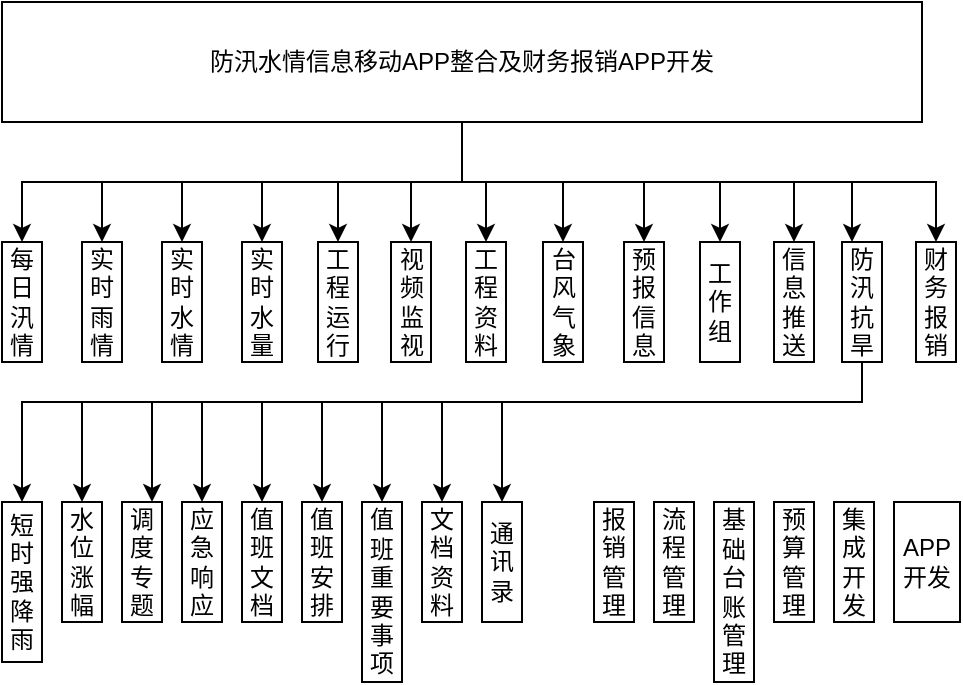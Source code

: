 <mxfile version="10.9.6" type="github"><diagram id="qvx9LAHxHfA9EjNs1QSS" name="Page-1"><mxGraphModel dx="868" dy="456" grid="1" gridSize="10" guides="1" tooltips="1" connect="1" arrows="1" fold="1" page="1" pageScale="1" pageWidth="827" pageHeight="1169" math="0" shadow="0"><root><mxCell id="0"/><mxCell id="1" parent="0"/><mxCell id="SEAwow5dpvRGz6BitIV--26" style="edgeStyle=orthogonalEdgeStyle;rounded=0;orthogonalLoop=1;jettySize=auto;html=1;entryX=0.5;entryY=0;entryDx=0;entryDy=0;" edge="1" parent="1" source="SEAwow5dpvRGz6BitIV--1" target="SEAwow5dpvRGz6BitIV--6"><mxGeometry relative="1" as="geometry"/></mxCell><mxCell id="SEAwow5dpvRGz6BitIV--27" style="edgeStyle=orthogonalEdgeStyle;rounded=0;orthogonalLoop=1;jettySize=auto;html=1;entryX=0.5;entryY=0;entryDx=0;entryDy=0;" edge="1" parent="1" source="SEAwow5dpvRGz6BitIV--1" target="SEAwow5dpvRGz6BitIV--17"><mxGeometry relative="1" as="geometry"/></mxCell><mxCell id="SEAwow5dpvRGz6BitIV--28" style="edgeStyle=orthogonalEdgeStyle;rounded=0;orthogonalLoop=1;jettySize=auto;html=1;entryX=0.5;entryY=0;entryDx=0;entryDy=0;" edge="1" parent="1" source="SEAwow5dpvRGz6BitIV--1" target="SEAwow5dpvRGz6BitIV--8"><mxGeometry relative="1" as="geometry"/></mxCell><mxCell id="SEAwow5dpvRGz6BitIV--30" style="edgeStyle=orthogonalEdgeStyle;rounded=0;orthogonalLoop=1;jettySize=auto;html=1;entryX=0.5;entryY=0;entryDx=0;entryDy=0;" edge="1" parent="1" source="SEAwow5dpvRGz6BitIV--1" target="SEAwow5dpvRGz6BitIV--7"><mxGeometry relative="1" as="geometry"/></mxCell><mxCell id="SEAwow5dpvRGz6BitIV--31" style="edgeStyle=orthogonalEdgeStyle;rounded=0;orthogonalLoop=1;jettySize=auto;html=1;entryX=0.5;entryY=0;entryDx=0;entryDy=0;" edge="1" parent="1" source="SEAwow5dpvRGz6BitIV--1" target="SEAwow5dpvRGz6BitIV--18"><mxGeometry relative="1" as="geometry"/></mxCell><mxCell id="SEAwow5dpvRGz6BitIV--32" style="edgeStyle=orthogonalEdgeStyle;rounded=0;orthogonalLoop=1;jettySize=auto;html=1;entryX=0.5;entryY=0;entryDx=0;entryDy=0;" edge="1" parent="1" source="SEAwow5dpvRGz6BitIV--1" target="SEAwow5dpvRGz6BitIV--4"><mxGeometry relative="1" as="geometry"/></mxCell><mxCell id="SEAwow5dpvRGz6BitIV--33" style="edgeStyle=orthogonalEdgeStyle;rounded=0;orthogonalLoop=1;jettySize=auto;html=1;entryX=0.5;entryY=0;entryDx=0;entryDy=0;" edge="1" parent="1" source="SEAwow5dpvRGz6BitIV--1" target="SEAwow5dpvRGz6BitIV--3"><mxGeometry relative="1" as="geometry"/></mxCell><mxCell id="SEAwow5dpvRGz6BitIV--34" style="edgeStyle=orthogonalEdgeStyle;rounded=0;orthogonalLoop=1;jettySize=auto;html=1;entryX=0.5;entryY=0;entryDx=0;entryDy=0;" edge="1" parent="1" source="SEAwow5dpvRGz6BitIV--1" target="SEAwow5dpvRGz6BitIV--19"><mxGeometry relative="1" as="geometry"/></mxCell><mxCell id="SEAwow5dpvRGz6BitIV--35" style="edgeStyle=orthogonalEdgeStyle;rounded=0;orthogonalLoop=1;jettySize=auto;html=1;entryX=0.5;entryY=0;entryDx=0;entryDy=0;" edge="1" parent="1" source="SEAwow5dpvRGz6BitIV--1" target="SEAwow5dpvRGz6BitIV--21"><mxGeometry relative="1" as="geometry"/></mxCell><mxCell id="SEAwow5dpvRGz6BitIV--36" style="edgeStyle=orthogonalEdgeStyle;rounded=0;orthogonalLoop=1;jettySize=auto;html=1;entryX=0.5;entryY=0;entryDx=0;entryDy=0;" edge="1" parent="1" source="SEAwow5dpvRGz6BitIV--1" target="SEAwow5dpvRGz6BitIV--22"><mxGeometry relative="1" as="geometry"/></mxCell><mxCell id="SEAwow5dpvRGz6BitIV--37" style="edgeStyle=orthogonalEdgeStyle;rounded=0;orthogonalLoop=1;jettySize=auto;html=1;entryX=0.5;entryY=0;entryDx=0;entryDy=0;" edge="1" parent="1" source="SEAwow5dpvRGz6BitIV--1" target="SEAwow5dpvRGz6BitIV--24"><mxGeometry relative="1" as="geometry"/></mxCell><mxCell id="SEAwow5dpvRGz6BitIV--38" style="edgeStyle=orthogonalEdgeStyle;rounded=0;orthogonalLoop=1;jettySize=auto;html=1;entryX=0.25;entryY=0;entryDx=0;entryDy=0;" edge="1" parent="1" source="SEAwow5dpvRGz6BitIV--1" target="SEAwow5dpvRGz6BitIV--25"><mxGeometry relative="1" as="geometry"/></mxCell><mxCell id="SEAwow5dpvRGz6BitIV--39" style="edgeStyle=orthogonalEdgeStyle;rounded=0;orthogonalLoop=1;jettySize=auto;html=1;entryX=0.5;entryY=0;entryDx=0;entryDy=0;" edge="1" parent="1" source="SEAwow5dpvRGz6BitIV--1" target="SEAwow5dpvRGz6BitIV--23"><mxGeometry relative="1" as="geometry"/></mxCell><mxCell id="SEAwow5dpvRGz6BitIV--1" value="防汛水情信息移动APP整合及财务报销APP开发" style="rounded=0;whiteSpace=wrap;html=1;" vertex="1" parent="1"><mxGeometry x="240" y="70" width="460" height="60" as="geometry"/></mxCell><mxCell id="SEAwow5dpvRGz6BitIV--2" value="每日汛情" style="rounded=0;whiteSpace=wrap;html=1;" vertex="1" parent="1"><mxGeometry x="240" y="190" width="20" height="60" as="geometry"/></mxCell><mxCell id="SEAwow5dpvRGz6BitIV--3" value="工程资料" style="rounded=0;whiteSpace=wrap;html=1;" vertex="1" parent="1"><mxGeometry x="472" y="190" width="20" height="60" as="geometry"/></mxCell><mxCell id="SEAwow5dpvRGz6BitIV--4" value="视频监视" style="rounded=0;whiteSpace=wrap;html=1;" vertex="1" parent="1"><mxGeometry x="434.5" y="190" width="20" height="60" as="geometry"/></mxCell><mxCell id="SEAwow5dpvRGz6BitIV--5" value="每日汛情" style="rounded=0;whiteSpace=wrap;html=1;" vertex="1" parent="1"><mxGeometry x="240" y="190" width="20" height="60" as="geometry"/></mxCell><mxCell id="SEAwow5dpvRGz6BitIV--6" value="每日汛情" style="rounded=0;whiteSpace=wrap;html=1;" vertex="1" parent="1"><mxGeometry x="240" y="190" width="20" height="60" as="geometry"/></mxCell><mxCell id="SEAwow5dpvRGz6BitIV--7" value="实时水量" style="rounded=0;whiteSpace=wrap;html=1;" vertex="1" parent="1"><mxGeometry x="360" y="190" width="20" height="60" as="geometry"/></mxCell><mxCell id="SEAwow5dpvRGz6BitIV--8" value="实时水情" style="rounded=0;whiteSpace=wrap;html=1;" vertex="1" parent="1"><mxGeometry x="320" y="190" width="20" height="60" as="geometry"/></mxCell><mxCell id="SEAwow5dpvRGz6BitIV--17" value="实时雨情" style="rounded=0;whiteSpace=wrap;html=1;" vertex="1" parent="1"><mxGeometry x="280" y="190" width="20" height="60" as="geometry"/></mxCell><mxCell id="SEAwow5dpvRGz6BitIV--18" value="工程运行" style="rounded=0;whiteSpace=wrap;html=1;" vertex="1" parent="1"><mxGeometry x="398" y="190" width="20" height="60" as="geometry"/></mxCell><mxCell id="SEAwow5dpvRGz6BitIV--19" value="台风气象" style="rounded=0;whiteSpace=wrap;html=1;" vertex="1" parent="1"><mxGeometry x="510.5" y="190" width="20" height="60" as="geometry"/></mxCell><mxCell id="SEAwow5dpvRGz6BitIV--21" value="预报信息" style="rounded=0;whiteSpace=wrap;html=1;" vertex="1" parent="1"><mxGeometry x="551" y="190" width="20" height="60" as="geometry"/></mxCell><mxCell id="SEAwow5dpvRGz6BitIV--22" value="工作组" style="rounded=0;whiteSpace=wrap;html=1;" vertex="1" parent="1"><mxGeometry x="589" y="190" width="20" height="60" as="geometry"/></mxCell><mxCell id="SEAwow5dpvRGz6BitIV--23" value="财务报销" style="rounded=0;whiteSpace=wrap;html=1;" vertex="1" parent="1"><mxGeometry x="697" y="190" width="20" height="60" as="geometry"/></mxCell><mxCell id="SEAwow5dpvRGz6BitIV--24" value="信息推送" style="rounded=0;whiteSpace=wrap;html=1;" vertex="1" parent="1"><mxGeometry x="626" y="190" width="20" height="60" as="geometry"/></mxCell><mxCell id="SEAwow5dpvRGz6BitIV--55" style="edgeStyle=orthogonalEdgeStyle;rounded=0;orthogonalLoop=1;jettySize=auto;html=1;entryX=0.5;entryY=0;entryDx=0;entryDy=0;" edge="1" parent="1" source="SEAwow5dpvRGz6BitIV--25" target="SEAwow5dpvRGz6BitIV--40"><mxGeometry relative="1" as="geometry"><Array as="points"><mxPoint x="670" y="270"/><mxPoint x="250" y="270"/></Array></mxGeometry></mxCell><mxCell id="SEAwow5dpvRGz6BitIV--56" style="edgeStyle=orthogonalEdgeStyle;rounded=0;orthogonalLoop=1;jettySize=auto;html=1;entryX=0.5;entryY=0;entryDx=0;entryDy=0;" edge="1" parent="1" source="SEAwow5dpvRGz6BitIV--25" target="SEAwow5dpvRGz6BitIV--48"><mxGeometry relative="1" as="geometry"><Array as="points"><mxPoint x="670" y="270"/><mxPoint x="280" y="270"/></Array></mxGeometry></mxCell><mxCell id="SEAwow5dpvRGz6BitIV--57" style="edgeStyle=orthogonalEdgeStyle;rounded=0;orthogonalLoop=1;jettySize=auto;html=1;entryX=0.75;entryY=0;entryDx=0;entryDy=0;" edge="1" parent="1" source="SEAwow5dpvRGz6BitIV--25" target="SEAwow5dpvRGz6BitIV--47"><mxGeometry relative="1" as="geometry"><Array as="points"><mxPoint x="670" y="270"/><mxPoint x="315" y="270"/></Array></mxGeometry></mxCell><mxCell id="SEAwow5dpvRGz6BitIV--58" style="edgeStyle=orthogonalEdgeStyle;rounded=0;orthogonalLoop=1;jettySize=auto;html=1;entryX=0.5;entryY=0;entryDx=0;entryDy=0;" edge="1" parent="1" source="SEAwow5dpvRGz6BitIV--25" target="SEAwow5dpvRGz6BitIV--46"><mxGeometry relative="1" as="geometry"><Array as="points"><mxPoint x="670" y="270"/><mxPoint x="340" y="270"/></Array></mxGeometry></mxCell><mxCell id="SEAwow5dpvRGz6BitIV--59" style="edgeStyle=orthogonalEdgeStyle;rounded=0;orthogonalLoop=1;jettySize=auto;html=1;entryX=0.5;entryY=0;entryDx=0;entryDy=0;" edge="1" parent="1" source="SEAwow5dpvRGz6BitIV--25" target="SEAwow5dpvRGz6BitIV--45"><mxGeometry relative="1" as="geometry"><Array as="points"><mxPoint x="670" y="270"/><mxPoint x="370" y="270"/></Array></mxGeometry></mxCell><mxCell id="SEAwow5dpvRGz6BitIV--60" style="edgeStyle=orthogonalEdgeStyle;rounded=0;orthogonalLoop=1;jettySize=auto;html=1;entryX=0.5;entryY=0;entryDx=0;entryDy=0;" edge="1" parent="1" source="SEAwow5dpvRGz6BitIV--25" target="SEAwow5dpvRGz6BitIV--44"><mxGeometry relative="1" as="geometry"><Array as="points"><mxPoint x="670" y="270"/><mxPoint x="400" y="270"/></Array></mxGeometry></mxCell><mxCell id="SEAwow5dpvRGz6BitIV--61" style="edgeStyle=orthogonalEdgeStyle;rounded=0;orthogonalLoop=1;jettySize=auto;html=1;entryX=0.5;entryY=0;entryDx=0;entryDy=0;" edge="1" parent="1" source="SEAwow5dpvRGz6BitIV--25" target="SEAwow5dpvRGz6BitIV--43"><mxGeometry relative="1" as="geometry"><Array as="points"><mxPoint x="670" y="270"/><mxPoint x="430" y="270"/></Array></mxGeometry></mxCell><mxCell id="SEAwow5dpvRGz6BitIV--62" style="edgeStyle=orthogonalEdgeStyle;rounded=0;orthogonalLoop=1;jettySize=auto;html=1;entryX=0.5;entryY=0;entryDx=0;entryDy=0;" edge="1" parent="1" source="SEAwow5dpvRGz6BitIV--25" target="SEAwow5dpvRGz6BitIV--42"><mxGeometry relative="1" as="geometry"><Array as="points"><mxPoint x="670" y="270"/><mxPoint x="460" y="270"/></Array></mxGeometry></mxCell><mxCell id="SEAwow5dpvRGz6BitIV--63" style="edgeStyle=orthogonalEdgeStyle;rounded=0;orthogonalLoop=1;jettySize=auto;html=1;entryX=0.5;entryY=0;entryDx=0;entryDy=0;" edge="1" parent="1" source="SEAwow5dpvRGz6BitIV--25" target="SEAwow5dpvRGz6BitIV--41"><mxGeometry relative="1" as="geometry"><Array as="points"><mxPoint x="670" y="270"/><mxPoint x="490" y="270"/></Array></mxGeometry></mxCell><mxCell id="SEAwow5dpvRGz6BitIV--25" value="防汛抗旱" style="rounded=0;whiteSpace=wrap;html=1;" vertex="1" parent="1"><mxGeometry x="660" y="190" width="20" height="60" as="geometry"/></mxCell><mxCell id="SEAwow5dpvRGz6BitIV--40" value="短时强降雨" style="rounded=0;whiteSpace=wrap;html=1;" vertex="1" parent="1"><mxGeometry x="240" y="320" width="20" height="80" as="geometry"/></mxCell><mxCell id="SEAwow5dpvRGz6BitIV--41" value="通讯录" style="rounded=0;whiteSpace=wrap;html=1;" vertex="1" parent="1"><mxGeometry x="480" y="320" width="20" height="60" as="geometry"/></mxCell><mxCell id="SEAwow5dpvRGz6BitIV--42" value="文档资料" style="rounded=0;whiteSpace=wrap;html=1;" vertex="1" parent="1"><mxGeometry x="450" y="320" width="20" height="60" as="geometry"/></mxCell><mxCell id="SEAwow5dpvRGz6BitIV--43" value="值班重要事项" style="rounded=0;whiteSpace=wrap;html=1;" vertex="1" parent="1"><mxGeometry x="420" y="320" width="20" height="90" as="geometry"/></mxCell><mxCell id="SEAwow5dpvRGz6BitIV--44" value="值班安排" style="rounded=0;whiteSpace=wrap;html=1;" vertex="1" parent="1"><mxGeometry x="390" y="320" width="20" height="60" as="geometry"/></mxCell><mxCell id="SEAwow5dpvRGz6BitIV--45" value="值班文档" style="rounded=0;whiteSpace=wrap;html=1;" vertex="1" parent="1"><mxGeometry x="360" y="320" width="20" height="60" as="geometry"/></mxCell><mxCell id="SEAwow5dpvRGz6BitIV--46" value="应急响应" style="rounded=0;whiteSpace=wrap;html=1;" vertex="1" parent="1"><mxGeometry x="330" y="320" width="20" height="60" as="geometry"/></mxCell><mxCell id="SEAwow5dpvRGz6BitIV--47" value="调度专题" style="rounded=0;whiteSpace=wrap;html=1;" vertex="1" parent="1"><mxGeometry x="300" y="320" width="20" height="60" as="geometry"/></mxCell><mxCell id="SEAwow5dpvRGz6BitIV--48" value="水位涨幅" style="rounded=0;whiteSpace=wrap;html=1;" vertex="1" parent="1"><mxGeometry x="270" y="320" width="20" height="60" as="geometry"/></mxCell><mxCell id="SEAwow5dpvRGz6BitIV--49" value="报销管理" style="rounded=0;whiteSpace=wrap;html=1;" vertex="1" parent="1"><mxGeometry x="536" y="320" width="20" height="60" as="geometry"/></mxCell><mxCell id="SEAwow5dpvRGz6BitIV--50" value="APP开发" style="rounded=0;whiteSpace=wrap;html=1;" vertex="1" parent="1"><mxGeometry x="686" y="320" width="33" height="60" as="geometry"/></mxCell><mxCell id="SEAwow5dpvRGz6BitIV--51" value="集成开发" style="rounded=0;whiteSpace=wrap;html=1;" vertex="1" parent="1"><mxGeometry x="656" y="320" width="20" height="60" as="geometry"/></mxCell><mxCell id="SEAwow5dpvRGz6BitIV--52" value="预算管理" style="rounded=0;whiteSpace=wrap;html=1;" vertex="1" parent="1"><mxGeometry x="626" y="320" width="20" height="60" as="geometry"/></mxCell><mxCell id="SEAwow5dpvRGz6BitIV--53" value="基础台账管理" style="rounded=0;whiteSpace=wrap;html=1;" vertex="1" parent="1"><mxGeometry x="596" y="320" width="20" height="90" as="geometry"/></mxCell><mxCell id="SEAwow5dpvRGz6BitIV--54" value="流程管理" style="rounded=0;whiteSpace=wrap;html=1;" vertex="1" parent="1"><mxGeometry x="566" y="320" width="20" height="60" as="geometry"/></mxCell></root></mxGraphModel></diagram></mxfile>